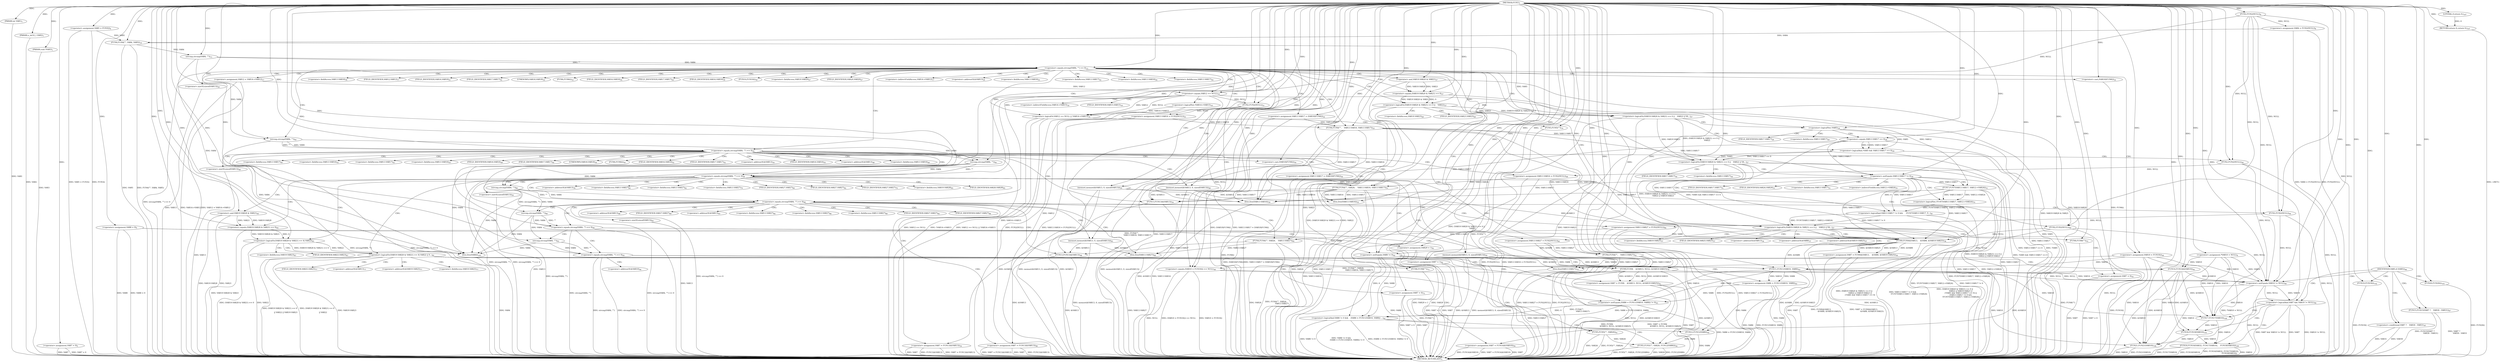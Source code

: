 digraph "FUN1" {  
"8" [label = <(METHOD,FUN1)<SUB>1</SUB>> ]
"386" [label = <(METHOD_RETURN,ANY)<SUB>1</SUB>> ]
"9" [label = <(PARAM,int VAR1)<SUB>1</SUB>> ]
"10" [label = <(PARAM,u_int32_t VAR2)<SUB>1</SUB>> ]
"11" [label = <(PARAM,void *VAR3)<SUB>1</SUB>> ]
"18" [label = <(&lt;operator&gt;.assignment,VAR7 = 0)<SUB>5</SUB>> ]
"21" [label = <(&lt;operator&gt;.assignment,VAR8 = 0)<SUB>5</SUB>> ]
"25" [label = <(&lt;operator&gt;.assignment,*VAR10 = NULL)<SUB>6</SUB>> ]
"28" [label = <(&lt;operator&gt;.assignment,VAR4 = FUN2(NULL))<SUB>8</SUB>> ]
"32" [label = <(&lt;operator&gt;.assignment,VAR5 = FUN3())<SUB>9</SUB>> ]
"35" [label = <(FUN4,FUN4(&quot;&quot;, VAR4, VAR5))<SUB>10</SUB>> ]
"380" [label = <(free,free(VAR4))<SUB>105</SUB>> ]
"382" [label = <(FUN21,FUN21(VAR10))<SUB>106</SUB>> ]
"384" [label = <(RETURN,return 0;,return 0;)<SUB>107</SUB>> ]
"40" [label = <(&lt;operator&gt;.equals,strcmp(VAR4, &quot;&quot;) == 0)<SUB>13</SUB>> ]
"358" [label = <(IDENTIFIER,VAR5,if (VAR5))<SUB>96</SUB>> ]
"385" [label = <(LITERAL,0,return 0;)<SUB>107</SUB>> ]
"30" [label = <(FUN2,FUN2(NULL))<SUB>8</SUB>> ]
"48" [label = <(&lt;operator&gt;.assignment,VAR12 = VAR14-&gt;VAR12)<SUB>17</SUB>> ]
"65" [label = <(memset,memset(&amp;VAR13, 0, sizeof(VAR13)))<SUB>20</SUB>> ]
"71" [label = <(&lt;operator&gt;.assignment,VAR13.VAR16 = FUN2(NULL))<SUB>21</SUB>> ]
"77" [label = <(&lt;operator&gt;.assignment,VAR13.VAR17 = (VAR18)FUN6())<SUB>22</SUB>> ]
"84" [label = <(FUN4,FUN4(&quot;&quot;,
		    VAR13.VAR16, VAR13.VAR17))<SUB>23</SUB>> ]
"149" [label = <(free,free(VAR13.VAR16))<SUB>39</SUB>> ]
"360" [label = <(FUN15,FUN15(VAR7 ?
		    VAR30 : VAR31))<SUB>97</SUB>> ]
"378" [label = <(FUN19,FUN19())<SUB>102</SUB>> ]
"379" [label = <(FUN20,FUN20())<SUB>103</SUB>> ]
"41" [label = <(strcmp,strcmp(VAR4, &quot;&quot;))<SUB>13</SUB>> ]
"54" [label = <(&lt;operator&gt;.logicalOr,VAR12 == NULL || !VAR14-&gt;VAR15)<SUB>18</SUB>> ]
"93" [label = <(&lt;operator&gt;.logicalOr,(VAR19.VAR20 &amp; VAR21) == 0 ||
		    VAR22 || VA...)<SUB>27</SUB>> ]
"154" [label = <(&lt;operator&gt;.equals,(VAR10 = FUN10()) == NULL)<SUB>40</SUB>> ]
"164" [label = <(&lt;operator&gt;.logicalAnd,VAR8 != 0 &amp;&amp;
		    (VAR6 = FUN11(VAR10, VAR8)) ...)<SUB>42</SUB>> ]
"366" [label = <(&lt;operator&gt;.logicalAnd,VAR7 &amp;&amp; VAR10 != NULL)<SUB>99</SUB>> ]
"63" [label = <(FUN5,FUN5(&quot;&quot;))<SUB>19</SUB>> ]
"69" [label = <(&lt;operator&gt;.sizeOf,sizeof(VAR13))<SUB>20</SUB>> ]
"75" [label = <(FUN2,FUN2(NULL))<SUB>21</SUB>> ]
"81" [label = <(&lt;operator&gt;.cast,(VAR18)FUN6())<SUB>22</SUB>> ]
"131" [label = <(&lt;operator&gt;.assignment,VAR7 = 0)<SUB>32</SUB>> ]
"134" [label = <(FUN8,FUN8(&quot;&quot;))<SUB>33</SUB>> ]
"160" [label = <(FUN5,FUN5(&quot;&quot;, VAR26))<SUB>41</SUB>> ]
"176" [label = <(FUN5,FUN5(&quot;&quot;, VAR26, FUN12(VAR6)))<SUB>44</SUB>> ]
"184" [label = <(&lt;operator&gt;.equals,strcmp(VAR4, &quot;&quot;) == 0)<SUB>45</SUB>> ]
"361" [label = <(&lt;operator&gt;.conditional,VAR7 ?
		    VAR30 : VAR31)<SUB>97</SUB>> ]
"372" [label = <(FUN16,FUN16(VAR32, FUN17(VAR10),
			    FUN18(VAR10)))<SUB>100</SUB>> ]
"55" [label = <(&lt;operator&gt;.equals,VAR12 == NULL)<SUB>18</SUB>> ]
"58" [label = <(&lt;operator&gt;.logicalNot,!VAR14-&gt;VAR15)<SUB>18</SUB>> ]
"94" [label = <(&lt;operator&gt;.logicalOr,(VAR19.VAR20 &amp; VAR21) == 0 ||
		    VAR22 || VA...)<SUB>27</SUB>> ]
"116" [label = <(&lt;operator&gt;.logicalAnd,VAR13.VAR17 != 0 &amp;&amp;
		     !FUN7(VAR13.VAR17, V...)<SUB>30</SUB>> ]
"138" [label = <(&lt;operator&gt;.assignment,VAR7 = FUN9(&amp;VAR13,
			    &amp;VAR8, &amp;VAR19.VAR25))<SUB>36</SUB>> ]
"155" [label = <(&lt;operator&gt;.assignment,VAR10 = FUN10())<SUB>40</SUB>> ]
"165" [label = <(&lt;operator&gt;.notEquals,VAR8 != 0)<SUB>42</SUB>> ]
"168" [label = <(&lt;operator&gt;.notEquals,(VAR6 = FUN11(VAR10, VAR8)) != 0)<SUB>43</SUB>> ]
"191" [label = <(memset,memset(&amp;VAR13, 0, sizeof(VAR13)))<SUB>48</SUB>> ]
"197" [label = <(&lt;operator&gt;.assignment,VAR13.VAR16 = FUN2(NULL))<SUB>49</SUB>> ]
"203" [label = <(&lt;operator&gt;.assignment,VAR13.VAR17 = (VAR18)FUN6())<SUB>50</SUB>> ]
"210" [label = <(FUN4,FUN4(&quot;&quot;, VAR26,
		    VAR13.VAR16, VAR13.VAR17))<SUB>51</SUB>> ]
"219" [label = <(&lt;operator&gt;.assignment,VAR7 = FUN13(&amp;VAR13))<SUB>54</SUB>> ]
"224" [label = <(free,free(VAR13.VAR16))<SUB>55</SUB>> ]
"368" [label = <(&lt;operator&gt;.notEquals,VAR10 != NULL)<SUB>99</SUB>> ]
"95" [label = <(&lt;operator&gt;.logicalOr,(VAR19.VAR20 &amp; VAR21) == 0 ||
		    VAR22 || VA...)<SUB>27</SUB>> ]
"108" [label = <(&lt;operator&gt;.logicalAnd,!VAR5 &amp;&amp; VAR13.VAR17 == 0)<SUB>29</SUB>> ]
"117" [label = <(&lt;operator&gt;.notEquals,VAR13.VAR17 != 0)<SUB>30</SUB>> ]
"122" [label = <(&lt;operator&gt;.logicalNot,!FUN7(VAR13.VAR17, VAR12-&gt;VAR24))<SUB>31</SUB>> ]
"169" [label = <(&lt;operator&gt;.assignment,VAR6 = FUN11(VAR10, VAR8))<SUB>43</SUB>> ]
"179" [label = <(FUN12,FUN12(VAR6))<SUB>44</SUB>> ]
"185" [label = <(strcmp,strcmp(VAR4, &quot;&quot;))<SUB>45</SUB>> ]
"374" [label = <(FUN17,FUN17(VAR10))<SUB>100</SUB>> ]
"376" [label = <(FUN18,FUN18(VAR10))<SUB>101</SUB>> ]
"96" [label = <(&lt;operator&gt;.logicalOr,(VAR19.VAR20 &amp; VAR21) == 0 ||
		    VAR22)<SUB>27</SUB>> ]
"109" [label = <(&lt;operator&gt;.logicalNot,!VAR5)<SUB>29</SUB>> ]
"111" [label = <(&lt;operator&gt;.equals,VAR13.VAR17 == 0)<SUB>29</SUB>> ]
"123" [label = <(FUN7,FUN7(VAR13.VAR17, VAR12-&gt;VAR24))<SUB>31</SUB>> ]
"140" [label = <(FUN9,FUN9(&amp;VAR13,
			    &amp;VAR8, &amp;VAR19.VAR25))<SUB>36</SUB>> ]
"171" [label = <(FUN11,FUN11(VAR10, VAR8))<SUB>43</SUB>> ]
"195" [label = <(&lt;operator&gt;.sizeOf,sizeof(VAR13))<SUB>48</SUB>> ]
"201" [label = <(FUN2,FUN2(NULL))<SUB>49</SUB>> ]
"207" [label = <(&lt;operator&gt;.cast,(VAR18)FUN6())<SUB>50</SUB>> ]
"221" [label = <(FUN13,FUN13(&amp;VAR13))<SUB>54</SUB>> ]
"231" [label = <(&lt;operator&gt;.equals,strcmp(VAR4, &quot;&quot;) == 0)<SUB>56</SUB>> ]
"97" [label = <(&lt;operator&gt;.equals,(VAR19.VAR20 &amp; VAR21) == 0)<SUB>27</SUB>> ]
"238" [label = <(memset,memset(&amp;VAR13, 0, sizeof(VAR13)))<SUB>59</SUB>> ]
"244" [label = <(&lt;operator&gt;.assignment,VAR13.VAR27 = FUN2(NULL))<SUB>60</SUB>> ]
"250" [label = <(FUN4,FUN4(&quot;&quot;,
		    VAR13.VAR27))<SUB>61</SUB>> ]
"287" [label = <(free,free(VAR13.VAR27))<SUB>79</SUB>> ]
"98" [label = <(&lt;operator&gt;.and,VAR19.VAR20 &amp; VAR21)<SUB>27</SUB>> ]
"232" [label = <(strcmp,strcmp(VAR4, &quot;&quot;))<SUB>56</SUB>> ]
"256" [label = <(&lt;operator&gt;.logicalOr,(VAR19.VAR28 &amp; VAR21) == 0

| VAR22 || V...)<SUB>65</SUB>> ]
"242" [label = <(&lt;operator&gt;.sizeOf,sizeof(VAR13))<SUB>59</SUB>> ]
"248" [label = <(FUN2,FUN2(NULL))<SUB>60</SUB>> ]
"270" [label = <(&lt;operator&gt;.assignment,VAR7 = 0)<SUB>72</SUB>> ]
"273" [label = <(FUN8,FUN8(&quot;&quot;))<SUB>73</SUB>> ]
"294" [label = <(&lt;operator&gt;.equals,strcmp(VAR4, &quot;&quot;) == 0)<SUB>80</SUB>> ]
"257" [label = <(&lt;operator&gt;.logicalOr,(VAR19.VAR28 &amp; VAR21) == 0

| VAR22)<SUB>65</SUB>> ]
"277" [label = <(&lt;operator&gt;.assignment,VAR7 = FUN9(
			    &amp;VAR13, NULL, &amp;VAR19.VAR25))<SUB>76</SUB>> ]
"301" [label = <(memset,memset(&amp;VAR13, 0, sizeof(VAR13)))<SUB>83</SUB>> ]
"307" [label = <(&lt;operator&gt;.assignment,VAR13.VAR27 = FUN2(NULL))<SUB>84</SUB>> ]
"313" [label = <(FUN4,FUN4(&quot;&quot;, VAR26,
		    VAR13.VAR27))<SUB>85</SUB>> ]
"319" [label = <(&lt;operator&gt;.assignment,VAR7 = FUN13(&amp;VAR13))<SUB>88</SUB>> ]
"324" [label = <(free,free(VAR13.VAR27))<SUB>89</SUB>> ]
"258" [label = <(&lt;operator&gt;.equals,(VAR19.VAR28 &amp; VAR21) == 0)<SUB>65</SUB>> ]
"295" [label = <(strcmp,strcmp(VAR4, &quot;&quot;))<SUB>80</SUB>> ]
"259" [label = <(&lt;operator&gt;.and,VAR19.VAR28 &amp; VAR21)<SUB>65</SUB>> ]
"279" [label = <(FUN9,FUN9(
			    &amp;VAR13, NULL, &amp;VAR19.VAR25))<SUB>76</SUB>> ]
"305" [label = <(&lt;operator&gt;.sizeOf,sizeof(VAR13))<SUB>83</SUB>> ]
"311" [label = <(FUN2,FUN2(NULL))<SUB>84</SUB>> ]
"321" [label = <(FUN13,FUN13(&amp;VAR13))<SUB>88</SUB>> ]
"331" [label = <(&lt;operator&gt;.equals,strcmp(VAR4, &quot;&quot;) == 0)<SUB>90</SUB>> ]
"337" [label = <(&lt;operator&gt;.assignment,VAR29 = 1)<SUB>91</SUB>> ]
"340" [label = <(&lt;operator&gt;.assignment,VAR7 = 1)<SUB>92</SUB>> ]
"332" [label = <(strcmp,strcmp(VAR4, &quot;&quot;))<SUB>90</SUB>> ]
"346" [label = <(&lt;operator&gt;.equals,strcmp(VAR4, &quot;&quot;) == 0)<SUB>93</SUB>> ]
"352" [label = <(&lt;operator&gt;.assignment,VAR7 = FUN14(&amp;VAR10))<SUB>94</SUB>> ]
"347" [label = <(strcmp,strcmp(VAR4, &quot;&quot;))<SUB>93</SUB>> ]
"354" [label = <(FUN14,FUN14(&amp;VAR10))<SUB>94</SUB>> ]
"50" [label = <(&lt;operator&gt;.indirectFieldAccess,VAR14-&gt;VAR12)<SUB>17</SUB>> ]
"66" [label = <(&lt;operator&gt;.addressOf,&amp;VAR13)<SUB>20</SUB>> ]
"72" [label = <(&lt;operator&gt;.fieldAccess,VAR13.VAR16)<SUB>21</SUB>> ]
"78" [label = <(&lt;operator&gt;.fieldAccess,VAR13.VAR17)<SUB>22</SUB>> ]
"86" [label = <(&lt;operator&gt;.fieldAccess,VAR13.VAR16)<SUB>24</SUB>> ]
"89" [label = <(&lt;operator&gt;.fieldAccess,VAR13.VAR17)<SUB>24</SUB>> ]
"150" [label = <(&lt;operator&gt;.fieldAccess,VAR13.VAR16)<SUB>39</SUB>> ]
"52" [label = <(FIELD_IDENTIFIER,VAR12,VAR12)<SUB>17</SUB>> ]
"74" [label = <(FIELD_IDENTIFIER,VAR16,VAR16)<SUB>21</SUB>> ]
"80" [label = <(FIELD_IDENTIFIER,VAR17,VAR17)<SUB>22</SUB>> ]
"82" [label = <(UNKNOWN,VAR18,VAR18)<SUB>22</SUB>> ]
"83" [label = <(FUN6,FUN6())<SUB>22</SUB>> ]
"88" [label = <(FIELD_IDENTIFIER,VAR16,VAR16)<SUB>24</SUB>> ]
"91" [label = <(FIELD_IDENTIFIER,VAR17,VAR17)<SUB>24</SUB>> ]
"152" [label = <(FIELD_IDENTIFIER,VAR16,VAR16)<SUB>39</SUB>> ]
"59" [label = <(&lt;operator&gt;.indirectFieldAccess,VAR14-&gt;VAR15)<SUB>18</SUB>> ]
"157" [label = <(FUN10,FUN10())<SUB>40</SUB>> ]
"61" [label = <(FIELD_IDENTIFIER,VAR15,VAR15)<SUB>18</SUB>> ]
"105" [label = <(&lt;operator&gt;.fieldAccess,VAR19.VAR23)<SUB>28</SUB>> ]
"118" [label = <(&lt;operator&gt;.fieldAccess,VAR13.VAR17)<SUB>30</SUB>> ]
"192" [label = <(&lt;operator&gt;.addressOf,&amp;VAR13)<SUB>48</SUB>> ]
"198" [label = <(&lt;operator&gt;.fieldAccess,VAR13.VAR16)<SUB>49</SUB>> ]
"204" [label = <(&lt;operator&gt;.fieldAccess,VAR13.VAR17)<SUB>50</SUB>> ]
"213" [label = <(&lt;operator&gt;.fieldAccess,VAR13.VAR16)<SUB>52</SUB>> ]
"216" [label = <(&lt;operator&gt;.fieldAccess,VAR13.VAR17)<SUB>52</SUB>> ]
"225" [label = <(&lt;operator&gt;.fieldAccess,VAR13.VAR16)<SUB>55</SUB>> ]
"107" [label = <(FIELD_IDENTIFIER,VAR23,VAR23)<SUB>28</SUB>> ]
"112" [label = <(&lt;operator&gt;.fieldAccess,VAR13.VAR17)<SUB>29</SUB>> ]
"120" [label = <(FIELD_IDENTIFIER,VAR17,VAR17)<SUB>30</SUB>> ]
"124" [label = <(&lt;operator&gt;.fieldAccess,VAR13.VAR17)<SUB>31</SUB>> ]
"127" [label = <(&lt;operator&gt;.indirectFieldAccess,VAR12-&gt;VAR24)<SUB>31</SUB>> ]
"141" [label = <(&lt;operator&gt;.addressOf,&amp;VAR13)<SUB>36</SUB>> ]
"143" [label = <(&lt;operator&gt;.addressOf,&amp;VAR8)<SUB>37</SUB>> ]
"145" [label = <(&lt;operator&gt;.addressOf,&amp;VAR19.VAR25)<SUB>37</SUB>> ]
"200" [label = <(FIELD_IDENTIFIER,VAR16,VAR16)<SUB>49</SUB>> ]
"206" [label = <(FIELD_IDENTIFIER,VAR17,VAR17)<SUB>50</SUB>> ]
"208" [label = <(UNKNOWN,VAR18,VAR18)<SUB>50</SUB>> ]
"209" [label = <(FUN6,FUN6())<SUB>50</SUB>> ]
"215" [label = <(FIELD_IDENTIFIER,VAR16,VAR16)<SUB>52</SUB>> ]
"218" [label = <(FIELD_IDENTIFIER,VAR17,VAR17)<SUB>52</SUB>> ]
"222" [label = <(&lt;operator&gt;.addressOf,&amp;VAR13)<SUB>54</SUB>> ]
"227" [label = <(FIELD_IDENTIFIER,VAR16,VAR16)<SUB>55</SUB>> ]
"114" [label = <(FIELD_IDENTIFIER,VAR17,VAR17)<SUB>29</SUB>> ]
"126" [label = <(FIELD_IDENTIFIER,VAR17,VAR17)<SUB>31</SUB>> ]
"129" [label = <(FIELD_IDENTIFIER,VAR24,VAR24)<SUB>31</SUB>> ]
"146" [label = <(&lt;operator&gt;.fieldAccess,VAR19.VAR25)<SUB>37</SUB>> ]
"99" [label = <(&lt;operator&gt;.fieldAccess,VAR19.VAR20)<SUB>27</SUB>> ]
"148" [label = <(FIELD_IDENTIFIER,VAR25,VAR25)<SUB>37</SUB>> ]
"239" [label = <(&lt;operator&gt;.addressOf,&amp;VAR13)<SUB>59</SUB>> ]
"245" [label = <(&lt;operator&gt;.fieldAccess,VAR13.VAR27)<SUB>60</SUB>> ]
"252" [label = <(&lt;operator&gt;.fieldAccess,VAR13.VAR27)<SUB>62</SUB>> ]
"288" [label = <(&lt;operator&gt;.fieldAccess,VAR13.VAR27)<SUB>79</SUB>> ]
"101" [label = <(FIELD_IDENTIFIER,VAR20,VAR20)<SUB>27</SUB>> ]
"247" [label = <(FIELD_IDENTIFIER,VAR27,VAR27)<SUB>60</SUB>> ]
"254" [label = <(FIELD_IDENTIFIER,VAR27,VAR27)<SUB>62</SUB>> ]
"266" [label = <(&lt;operator&gt;.fieldAccess,VAR19.VAR23)<SUB>67</SUB>> ]
"290" [label = <(FIELD_IDENTIFIER,VAR27,VAR27)<SUB>79</SUB>> ]
"268" [label = <(FIELD_IDENTIFIER,VAR23,VAR23)<SUB>67</SUB>> ]
"302" [label = <(&lt;operator&gt;.addressOf,&amp;VAR13)<SUB>83</SUB>> ]
"308" [label = <(&lt;operator&gt;.fieldAccess,VAR13.VAR27)<SUB>84</SUB>> ]
"316" [label = <(&lt;operator&gt;.fieldAccess,VAR13.VAR27)<SUB>86</SUB>> ]
"325" [label = <(&lt;operator&gt;.fieldAccess,VAR13.VAR27)<SUB>89</SUB>> ]
"260" [label = <(&lt;operator&gt;.fieldAccess,VAR19.VAR28)<SUB>65</SUB>> ]
"280" [label = <(&lt;operator&gt;.addressOf,&amp;VAR13)<SUB>77</SUB>> ]
"283" [label = <(&lt;operator&gt;.addressOf,&amp;VAR19.VAR25)<SUB>77</SUB>> ]
"310" [label = <(FIELD_IDENTIFIER,VAR27,VAR27)<SUB>84</SUB>> ]
"318" [label = <(FIELD_IDENTIFIER,VAR27,VAR27)<SUB>86</SUB>> ]
"322" [label = <(&lt;operator&gt;.addressOf,&amp;VAR13)<SUB>88</SUB>> ]
"327" [label = <(FIELD_IDENTIFIER,VAR27,VAR27)<SUB>89</SUB>> ]
"262" [label = <(FIELD_IDENTIFIER,VAR28,VAR28)<SUB>65</SUB>> ]
"284" [label = <(&lt;operator&gt;.fieldAccess,VAR19.VAR25)<SUB>77</SUB>> ]
"286" [label = <(FIELD_IDENTIFIER,VAR25,VAR25)<SUB>77</SUB>> ]
"355" [label = <(&lt;operator&gt;.addressOf,&amp;VAR10)<SUB>94</SUB>> ]
  "384" -> "386"  [ label = "DDG: &lt;RET&gt;"] 
  "9" -> "386"  [ label = "DDG: VAR1"] 
  "10" -> "386"  [ label = "DDG: VAR2"] 
  "11" -> "386"  [ label = "DDG: VAR3"] 
  "18" -> "386"  [ label = "DDG: VAR7"] 
  "18" -> "386"  [ label = "DDG: VAR7 = 0"] 
  "21" -> "386"  [ label = "DDG: VAR8"] 
  "21" -> "386"  [ label = "DDG: VAR8 = 0"] 
  "25" -> "386"  [ label = "DDG: *VAR10 = NULL"] 
  "30" -> "386"  [ label = "DDG: NULL"] 
  "28" -> "386"  [ label = "DDG: FUN2(NULL)"] 
  "28" -> "386"  [ label = "DDG: VAR4 = FUN2(NULL)"] 
  "32" -> "386"  [ label = "DDG: FUN3()"] 
  "32" -> "386"  [ label = "DDG: VAR5 = FUN3()"] 
  "35" -> "386"  [ label = "DDG: VAR5"] 
  "35" -> "386"  [ label = "DDG: FUN4(&quot;&quot;, VAR4, VAR5)"] 
  "40" -> "386"  [ label = "DDG: strcmp(VAR4, &quot;&quot;)"] 
  "40" -> "386"  [ label = "DDG: strcmp(VAR4, &quot;&quot;) == 0"] 
  "184" -> "386"  [ label = "DDG: strcmp(VAR4, &quot;&quot;)"] 
  "184" -> "386"  [ label = "DDG: strcmp(VAR4, &quot;&quot;) == 0"] 
  "231" -> "386"  [ label = "DDG: strcmp(VAR4, &quot;&quot;)"] 
  "231" -> "386"  [ label = "DDG: strcmp(VAR4, &quot;&quot;) == 0"] 
  "294" -> "386"  [ label = "DDG: strcmp(VAR4, &quot;&quot;)"] 
  "294" -> "386"  [ label = "DDG: strcmp(VAR4, &quot;&quot;) == 0"] 
  "331" -> "386"  [ label = "DDG: strcmp(VAR4, &quot;&quot;)"] 
  "331" -> "386"  [ label = "DDG: strcmp(VAR4, &quot;&quot;) == 0"] 
  "346" -> "386"  [ label = "DDG: strcmp(VAR4, &quot;&quot;)"] 
  "346" -> "386"  [ label = "DDG: strcmp(VAR4, &quot;&quot;) == 0"] 
  "352" -> "386"  [ label = "DDG: VAR7"] 
  "354" -> "386"  [ label = "DDG: &amp;VAR10"] 
  "352" -> "386"  [ label = "DDG: FUN14(&amp;VAR10)"] 
  "352" -> "386"  [ label = "DDG: VAR7 = FUN14(&amp;VAR10)"] 
  "337" -> "386"  [ label = "DDG: VAR29 = 1"] 
  "340" -> "386"  [ label = "DDG: VAR7"] 
  "340" -> "386"  [ label = "DDG: VAR7 = 1"] 
  "305" -> "386"  [ label = "DDG: VAR13"] 
  "301" -> "386"  [ label = "DDG: memset(&amp;VAR13, 0, sizeof(VAR13))"] 
  "311" -> "386"  [ label = "DDG: NULL"] 
  "307" -> "386"  [ label = "DDG: FUN2(NULL)"] 
  "307" -> "386"  [ label = "DDG: VAR13.VAR27 = FUN2(NULL)"] 
  "313" -> "386"  [ label = "DDG: VAR26"] 
  "313" -> "386"  [ label = "DDG: FUN4(&quot;&quot;, VAR26,
		    VAR13.VAR27)"] 
  "319" -> "386"  [ label = "DDG: VAR7"] 
  "321" -> "386"  [ label = "DDG: &amp;VAR13"] 
  "319" -> "386"  [ label = "DDG: FUN13(&amp;VAR13)"] 
  "319" -> "386"  [ label = "DDG: VAR7 = FUN13(&amp;VAR13)"] 
  "324" -> "386"  [ label = "DDG: VAR13.VAR27"] 
  "238" -> "386"  [ label = "DDG: &amp;VAR13"] 
  "242" -> "386"  [ label = "DDG: VAR13"] 
  "238" -> "386"  [ label = "DDG: memset(&amp;VAR13, 0, sizeof(VAR13))"] 
  "248" -> "386"  [ label = "DDG: NULL"] 
  "244" -> "386"  [ label = "DDG: FUN2(NULL)"] 
  "244" -> "386"  [ label = "DDG: VAR13.VAR27 = FUN2(NULL)"] 
  "250" -> "386"  [ label = "DDG: FUN4(&quot;&quot;,
		    VAR13.VAR27)"] 
  "259" -> "386"  [ label = "DDG: VAR19.VAR28"] 
  "259" -> "386"  [ label = "DDG: VAR21"] 
  "258" -> "386"  [ label = "DDG: VAR19.VAR28 &amp; VAR21"] 
  "257" -> "386"  [ label = "DDG: (VAR19.VAR28 &amp; VAR21) == 0"] 
  "257" -> "386"  [ label = "DDG: VAR22"] 
  "256" -> "386"  [ label = "DDG: (VAR19.VAR28 &amp; VAR21) == 0

		    || VAR22"] 
  "256" -> "386"  [ label = "DDG: VAR19.VAR23"] 
  "256" -> "386"  [ label = "DDG: (VAR19.VAR28 &amp; VAR21) == 0

		    || VAR22 || VAR19.VAR23"] 
  "277" -> "386"  [ label = "DDG: VAR7"] 
  "279" -> "386"  [ label = "DDG: &amp;VAR13"] 
  "279" -> "386"  [ label = "DDG: NULL"] 
  "279" -> "386"  [ label = "DDG: &amp;VAR19.VAR25"] 
  "277" -> "386"  [ label = "DDG: FUN9(
			    &amp;VAR13, NULL, &amp;VAR19.VAR25)"] 
  "277" -> "386"  [ label = "DDG: VAR7 = FUN9(
			    &amp;VAR13, NULL, &amp;VAR19.VAR25)"] 
  "270" -> "386"  [ label = "DDG: VAR7"] 
  "270" -> "386"  [ label = "DDG: VAR7 = 0"] 
  "273" -> "386"  [ label = "DDG: FUN8(&quot;&quot;)"] 
  "287" -> "386"  [ label = "DDG: VAR13.VAR27"] 
  "195" -> "386"  [ label = "DDG: VAR13"] 
  "191" -> "386"  [ label = "DDG: memset(&amp;VAR13, 0, sizeof(VAR13))"] 
  "201" -> "386"  [ label = "DDG: NULL"] 
  "197" -> "386"  [ label = "DDG: FUN2(NULL)"] 
  "197" -> "386"  [ label = "DDG: VAR13.VAR16 = FUN2(NULL)"] 
  "207" -> "386"  [ label = "DDG: FUN6()"] 
  "203" -> "386"  [ label = "DDG: (VAR18)FUN6()"] 
  "203" -> "386"  [ label = "DDG: VAR13.VAR17 = (VAR18)FUN6()"] 
  "210" -> "386"  [ label = "DDG: VAR26"] 
  "210" -> "386"  [ label = "DDG: VAR13.VAR17"] 
  "210" -> "386"  [ label = "DDG: FUN4(&quot;&quot;, VAR26,
		    VAR13.VAR16, VAR13.VAR17)"] 
  "219" -> "386"  [ label = "DDG: VAR7"] 
  "221" -> "386"  [ label = "DDG: &amp;VAR13"] 
  "219" -> "386"  [ label = "DDG: FUN13(&amp;VAR13)"] 
  "219" -> "386"  [ label = "DDG: VAR7 = FUN13(&amp;VAR13)"] 
  "224" -> "386"  [ label = "DDG: VAR13.VAR16"] 
  "48" -> "386"  [ label = "DDG: VAR14-&gt;VAR12"] 
  "48" -> "386"  [ label = "DDG: VAR12 = VAR14-&gt;VAR12"] 
  "55" -> "386"  [ label = "DDG: VAR12"] 
  "54" -> "386"  [ label = "DDG: VAR12 == NULL"] 
  "58" -> "386"  [ label = "DDG: VAR14-&gt;VAR15"] 
  "54" -> "386"  [ label = "DDG: !VAR14-&gt;VAR15"] 
  "54" -> "386"  [ label = "DDG: VAR12 == NULL || !VAR14-&gt;VAR15"] 
  "63" -> "386"  [ label = "DDG: FUN5(&quot;&quot;)"] 
  "65" -> "386"  [ label = "DDG: &amp;VAR13"] 
  "69" -> "386"  [ label = "DDG: VAR13"] 
  "65" -> "386"  [ label = "DDG: memset(&amp;VAR13, 0, sizeof(VAR13))"] 
  "71" -> "386"  [ label = "DDG: FUN2(NULL)"] 
  "71" -> "386"  [ label = "DDG: VAR13.VAR16 = FUN2(NULL)"] 
  "81" -> "386"  [ label = "DDG: FUN6()"] 
  "77" -> "386"  [ label = "DDG: (VAR18)FUN6()"] 
  "77" -> "386"  [ label = "DDG: VAR13.VAR17 = (VAR18)FUN6()"] 
  "84" -> "386"  [ label = "DDG: VAR13.VAR17"] 
  "84" -> "386"  [ label = "DDG: FUN4(&quot;&quot;,
		    VAR13.VAR16, VAR13.VAR17)"] 
  "98" -> "386"  [ label = "DDG: VAR19.VAR20"] 
  "98" -> "386"  [ label = "DDG: VAR21"] 
  "97" -> "386"  [ label = "DDG: VAR19.VAR20 &amp; VAR21"] 
  "96" -> "386"  [ label = "DDG: (VAR19.VAR20 &amp; VAR21) == 0"] 
  "96" -> "386"  [ label = "DDG: VAR22"] 
  "95" -> "386"  [ label = "DDG: (VAR19.VAR20 &amp; VAR21) == 0 ||
		    VAR22"] 
  "95" -> "386"  [ label = "DDG: VAR19.VAR23"] 
  "94" -> "386"  [ label = "DDG: (VAR19.VAR20 &amp; VAR21) == 0 ||
		    VAR22 || VAR19.VAR23"] 
  "109" -> "386"  [ label = "DDG: VAR5"] 
  "108" -> "386"  [ label = "DDG: !VAR5"] 
  "111" -> "386"  [ label = "DDG: VAR13.VAR17"] 
  "108" -> "386"  [ label = "DDG: VAR13.VAR17 == 0"] 
  "94" -> "386"  [ label = "DDG: !VAR5 &amp;&amp; VAR13.VAR17 == 0"] 
  "93" -> "386"  [ label = "DDG: (VAR19.VAR20 &amp; VAR21) == 0 ||
		    VAR22 || VAR19.VAR23 ||
		    (!VAR5 &amp;&amp; VAR13.VAR17 == 0)"] 
  "117" -> "386"  [ label = "DDG: VAR13.VAR17"] 
  "116" -> "386"  [ label = "DDG: VAR13.VAR17 != 0"] 
  "123" -> "386"  [ label = "DDG: VAR13.VAR17"] 
  "123" -> "386"  [ label = "DDG: VAR12-&gt;VAR24"] 
  "122" -> "386"  [ label = "DDG: FUN7(VAR13.VAR17, VAR12-&gt;VAR24)"] 
  "116" -> "386"  [ label = "DDG: !FUN7(VAR13.VAR17, VAR12-&gt;VAR24)"] 
  "93" -> "386"  [ label = "DDG: VAR13.VAR17 != 0 &amp;&amp;
		     !FUN7(VAR13.VAR17, VAR12-&gt;VAR24)"] 
  "93" -> "386"  [ label = "DDG: (VAR19.VAR20 &amp; VAR21) == 0 ||
		    VAR22 || VAR19.VAR23 ||
		    (!VAR5 &amp;&amp; VAR13.VAR17 == 0) ||
		    (VAR13.VAR17 != 0 &amp;&amp;
		     !FUN7(VAR13.VAR17, VAR12-&gt;VAR24))"] 
  "138" -> "386"  [ label = "DDG: VAR7"] 
  "140" -> "386"  [ label = "DDG: &amp;VAR13"] 
  "140" -> "386"  [ label = "DDG: &amp;VAR8"] 
  "140" -> "386"  [ label = "DDG: &amp;VAR19.VAR25"] 
  "138" -> "386"  [ label = "DDG: FUN9(&amp;VAR13,
			    &amp;VAR8, &amp;VAR19.VAR25)"] 
  "138" -> "386"  [ label = "DDG: VAR7 = FUN9(&amp;VAR13,
			    &amp;VAR8, &amp;VAR19.VAR25)"] 
  "131" -> "386"  [ label = "DDG: VAR7"] 
  "131" -> "386"  [ label = "DDG: VAR7 = 0"] 
  "134" -> "386"  [ label = "DDG: FUN8(&quot;&quot;)"] 
  "149" -> "386"  [ label = "DDG: VAR13.VAR16"] 
  "155" -> "386"  [ label = "DDG: FUN10()"] 
  "154" -> "386"  [ label = "DDG: VAR10 = FUN10()"] 
  "154" -> "386"  [ label = "DDG: NULL"] 
  "154" -> "386"  [ label = "DDG: (VAR10 = FUN10()) == NULL"] 
  "160" -> "386"  [ label = "DDG: VAR26"] 
  "160" -> "386"  [ label = "DDG: FUN5(&quot;&quot;, VAR26)"] 
  "165" -> "386"  [ label = "DDG: VAR8"] 
  "164" -> "386"  [ label = "DDG: VAR8 != 0"] 
  "169" -> "386"  [ label = "DDG: VAR6"] 
  "171" -> "386"  [ label = "DDG: VAR8"] 
  "169" -> "386"  [ label = "DDG: FUN11(VAR10, VAR8)"] 
  "168" -> "386"  [ label = "DDG: VAR6 = FUN11(VAR10, VAR8)"] 
  "164" -> "386"  [ label = "DDG: (VAR6 = FUN11(VAR10, VAR8)) != 0"] 
  "164" -> "386"  [ label = "DDG: VAR8 != 0 &amp;&amp;
		    (VAR6 = FUN11(VAR10, VAR8)) != 0"] 
  "176" -> "386"  [ label = "DDG: VAR26"] 
  "179" -> "386"  [ label = "DDG: VAR6"] 
  "176" -> "386"  [ label = "DDG: FUN12(VAR6)"] 
  "176" -> "386"  [ label = "DDG: FUN5(&quot;&quot;, VAR26, FUN12(VAR6))"] 
  "361" -> "386"  [ label = "DDG: VAR30"] 
  "360" -> "386"  [ label = "DDG: VAR7 ?
		    VAR30 : VAR31"] 
  "360" -> "386"  [ label = "DDG: FUN15(VAR7 ?
		    VAR30 : VAR31)"] 
  "366" -> "386"  [ label = "DDG: VAR7"] 
  "368" -> "386"  [ label = "DDG: NULL"] 
  "366" -> "386"  [ label = "DDG: VAR10 != NULL"] 
  "366" -> "386"  [ label = "DDG: VAR7 &amp;&amp; VAR10 != NULL"] 
  "372" -> "386"  [ label = "DDG: FUN17(VAR10)"] 
  "372" -> "386"  [ label = "DDG: FUN18(VAR10)"] 
  "372" -> "386"  [ label = "DDG: FUN16(VAR32, FUN17(VAR10),
			    FUN18(VAR10))"] 
  "378" -> "386"  [ label = "DDG: FUN19()"] 
  "379" -> "386"  [ label = "DDG: FUN20()"] 
  "380" -> "386"  [ label = "DDG: VAR4"] 
  "382" -> "386"  [ label = "DDG: VAR10"] 
  "382" -> "386"  [ label = "DDG: FUN21(VAR10)"] 
  "337" -> "386"  [ label = "DDG: VAR29"] 
  "361" -> "386"  [ label = "DDG: VAR31"] 
  "372" -> "386"  [ label = "DDG: VAR32"] 
  "8" -> "9"  [ label = "DDG: "] 
  "8" -> "10"  [ label = "DDG: "] 
  "8" -> "11"  [ label = "DDG: "] 
  "8" -> "18"  [ label = "DDG: "] 
  "8" -> "21"  [ label = "DDG: "] 
  "8" -> "25"  [ label = "DDG: "] 
  "30" -> "28"  [ label = "DDG: NULL"] 
  "8" -> "32"  [ label = "DDG: "] 
  "385" -> "384"  [ label = "DDG: 0"] 
  "8" -> "384"  [ label = "DDG: "] 
  "8" -> "35"  [ label = "DDG: "] 
  "28" -> "35"  [ label = "DDG: VAR4"] 
  "32" -> "35"  [ label = "DDG: VAR5"] 
  "8" -> "358"  [ label = "DDG: "] 
  "41" -> "380"  [ label = "DDG: VAR4"] 
  "185" -> "380"  [ label = "DDG: VAR4"] 
  "232" -> "380"  [ label = "DDG: VAR4"] 
  "295" -> "380"  [ label = "DDG: VAR4"] 
  "332" -> "380"  [ label = "DDG: VAR4"] 
  "347" -> "380"  [ label = "DDG: VAR4"] 
  "8" -> "380"  [ label = "DDG: "] 
  "25" -> "382"  [ label = "DDG: VAR10"] 
  "354" -> "382"  [ label = "DDG: &amp;VAR10"] 
  "155" -> "382"  [ label = "DDG: VAR10"] 
  "171" -> "382"  [ label = "DDG: VAR10"] 
  "368" -> "382"  [ label = "DDG: VAR10"] 
  "376" -> "382"  [ label = "DDG: VAR10"] 
  "8" -> "382"  [ label = "DDG: "] 
  "8" -> "385"  [ label = "DDG: "] 
  "8" -> "30"  [ label = "DDG: "] 
  "41" -> "40"  [ label = "DDG: VAR4"] 
  "41" -> "40"  [ label = "DDG: &quot;&quot;"] 
  "8" -> "40"  [ label = "DDG: "] 
  "75" -> "71"  [ label = "DDG: NULL"] 
  "8" -> "77"  [ label = "DDG: "] 
  "8" -> "378"  [ label = "DDG: "] 
  "8" -> "379"  [ label = "DDG: "] 
  "35" -> "41"  [ label = "DDG: VAR4"] 
  "8" -> "41"  [ label = "DDG: "] 
  "8" -> "65"  [ label = "DDG: "] 
  "8" -> "84"  [ label = "DDG: "] 
  "71" -> "84"  [ label = "DDG: VAR13.VAR16"] 
  "77" -> "84"  [ label = "DDG: VAR13.VAR17"] 
  "84" -> "149"  [ label = "DDG: VAR13.VAR16"] 
  "65" -> "149"  [ label = "DDG: &amp;VAR13"] 
  "84" -> "149"  [ label = "DDG: VAR13.VAR17"] 
  "111" -> "149"  [ label = "DDG: VAR13.VAR17"] 
  "117" -> "149"  [ label = "DDG: VAR13.VAR17"] 
  "123" -> "149"  [ label = "DDG: VAR13.VAR17"] 
  "8" -> "149"  [ label = "DDG: "] 
  "8" -> "360"  [ label = "DDG: "] 
  "55" -> "54"  [ label = "DDG: VAR12"] 
  "55" -> "54"  [ label = "DDG: NULL"] 
  "58" -> "54"  [ label = "DDG: VAR14-&gt;VAR15"] 
  "55" -> "75"  [ label = "DDG: NULL"] 
  "8" -> "75"  [ label = "DDG: "] 
  "8" -> "81"  [ label = "DDG: "] 
  "94" -> "93"  [ label = "DDG: (VAR19.VAR20 &amp; VAR21) == 0 ||
		    VAR22 || VAR19.VAR23"] 
  "94" -> "93"  [ label = "DDG: !VAR5 &amp;&amp; VAR13.VAR17 == 0"] 
  "116" -> "93"  [ label = "DDG: VAR13.VAR17 != 0"] 
  "116" -> "93"  [ label = "DDG: !FUN7(VAR13.VAR17, VAR12-&gt;VAR24)"] 
  "8" -> "131"  [ label = "DDG: "] 
  "155" -> "154"  [ label = "DDG: VAR10"] 
  "8" -> "154"  [ label = "DDG: "] 
  "75" -> "154"  [ label = "DDG: NULL"] 
  "165" -> "164"  [ label = "DDG: VAR8"] 
  "165" -> "164"  [ label = "DDG: 0"] 
  "168" -> "164"  [ label = "DDG: VAR6 = FUN11(VAR10, VAR8)"] 
  "168" -> "164"  [ label = "DDG: 0"] 
  "8" -> "361"  [ label = "DDG: "] 
  "8" -> "366"  [ label = "DDG: "] 
  "368" -> "366"  [ label = "DDG: VAR10"] 
  "368" -> "366"  [ label = "DDG: NULL"] 
  "48" -> "55"  [ label = "DDG: VAR12"] 
  "8" -> "55"  [ label = "DDG: "] 
  "30" -> "55"  [ label = "DDG: NULL"] 
  "8" -> "63"  [ label = "DDG: "] 
  "95" -> "94"  [ label = "DDG: (VAR19.VAR20 &amp; VAR21) == 0 ||
		    VAR22"] 
  "95" -> "94"  [ label = "DDG: VAR19.VAR23"] 
  "108" -> "94"  [ label = "DDG: !VAR5"] 
  "108" -> "94"  [ label = "DDG: VAR13.VAR17 == 0"] 
  "117" -> "116"  [ label = "DDG: VAR13.VAR17"] 
  "117" -> "116"  [ label = "DDG: 0"] 
  "122" -> "116"  [ label = "DDG: FUN7(VAR13.VAR17, VAR12-&gt;VAR24)"] 
  "8" -> "134"  [ label = "DDG: "] 
  "140" -> "138"  [ label = "DDG: &amp;VAR13"] 
  "140" -> "138"  [ label = "DDG: &amp;VAR8"] 
  "140" -> "138"  [ label = "DDG: &amp;VAR19.VAR25"] 
  "8" -> "155"  [ label = "DDG: "] 
  "8" -> "160"  [ label = "DDG: "] 
  "21" -> "165"  [ label = "DDG: VAR8"] 
  "140" -> "165"  [ label = "DDG: &amp;VAR8"] 
  "8" -> "165"  [ label = "DDG: "] 
  "169" -> "168"  [ label = "DDG: VAR6"] 
  "171" -> "168"  [ label = "DDG: VAR10"] 
  "171" -> "168"  [ label = "DDG: VAR8"] 
  "8" -> "168"  [ label = "DDG: "] 
  "8" -> "176"  [ label = "DDG: "] 
  "160" -> "176"  [ label = "DDG: VAR26"] 
  "179" -> "176"  [ label = "DDG: VAR6"] 
  "185" -> "184"  [ label = "DDG: VAR4"] 
  "185" -> "184"  [ label = "DDG: &quot;&quot;"] 
  "8" -> "184"  [ label = "DDG: "] 
  "201" -> "197"  [ label = "DDG: NULL"] 
  "8" -> "203"  [ label = "DDG: "] 
  "221" -> "219"  [ label = "DDG: &amp;VAR13"] 
  "25" -> "368"  [ label = "DDG: VAR10"] 
  "354" -> "368"  [ label = "DDG: &amp;VAR10"] 
  "155" -> "368"  [ label = "DDG: VAR10"] 
  "171" -> "368"  [ label = "DDG: VAR10"] 
  "8" -> "368"  [ label = "DDG: "] 
  "30" -> "368"  [ label = "DDG: NULL"] 
  "311" -> "368"  [ label = "DDG: NULL"] 
  "248" -> "368"  [ label = "DDG: NULL"] 
  "279" -> "368"  [ label = "DDG: NULL"] 
  "201" -> "368"  [ label = "DDG: NULL"] 
  "154" -> "368"  [ label = "DDG: NULL"] 
  "8" -> "372"  [ label = "DDG: "] 
  "374" -> "372"  [ label = "DDG: VAR10"] 
  "376" -> "372"  [ label = "DDG: VAR10"] 
  "96" -> "95"  [ label = "DDG: (VAR19.VAR20 &amp; VAR21) == 0"] 
  "96" -> "95"  [ label = "DDG: VAR22"] 
  "109" -> "108"  [ label = "DDG: VAR5"] 
  "111" -> "108"  [ label = "DDG: VAR13.VAR17"] 
  "111" -> "108"  [ label = "DDG: 0"] 
  "84" -> "117"  [ label = "DDG: VAR13.VAR17"] 
  "111" -> "117"  [ label = "DDG: VAR13.VAR17"] 
  "8" -> "117"  [ label = "DDG: "] 
  "123" -> "122"  [ label = "DDG: VAR13.VAR17"] 
  "123" -> "122"  [ label = "DDG: VAR12-&gt;VAR24"] 
  "171" -> "169"  [ label = "DDG: VAR10"] 
  "171" -> "169"  [ label = "DDG: VAR8"] 
  "169" -> "179"  [ label = "DDG: VAR6"] 
  "8" -> "179"  [ label = "DDG: "] 
  "41" -> "185"  [ label = "DDG: VAR4"] 
  "8" -> "185"  [ label = "DDG: "] 
  "8" -> "191"  [ label = "DDG: "] 
  "8" -> "210"  [ label = "DDG: "] 
  "197" -> "210"  [ label = "DDG: VAR13.VAR16"] 
  "203" -> "210"  [ label = "DDG: VAR13.VAR17"] 
  "210" -> "224"  [ label = "DDG: VAR13.VAR16"] 
  "191" -> "224"  [ label = "DDG: &amp;VAR13"] 
  "210" -> "224"  [ label = "DDG: VAR13.VAR17"] 
  "8" -> "224"  [ label = "DDG: "] 
  "25" -> "374"  [ label = "DDG: VAR10"] 
  "354" -> "374"  [ label = "DDG: &amp;VAR10"] 
  "155" -> "374"  [ label = "DDG: VAR10"] 
  "171" -> "374"  [ label = "DDG: VAR10"] 
  "368" -> "374"  [ label = "DDG: VAR10"] 
  "8" -> "374"  [ label = "DDG: "] 
  "354" -> "376"  [ label = "DDG: &amp;VAR10"] 
  "374" -> "376"  [ label = "DDG: VAR10"] 
  "8" -> "376"  [ label = "DDG: "] 
  "97" -> "96"  [ label = "DDG: VAR19.VAR20 &amp; VAR21"] 
  "97" -> "96"  [ label = "DDG: 0"] 
  "8" -> "96"  [ label = "DDG: "] 
  "35" -> "109"  [ label = "DDG: VAR5"] 
  "8" -> "109"  [ label = "DDG: "] 
  "84" -> "111"  [ label = "DDG: VAR13.VAR17"] 
  "8" -> "111"  [ label = "DDG: "] 
  "117" -> "123"  [ label = "DDG: VAR13.VAR17"] 
  "55" -> "123"  [ label = "DDG: VAR12"] 
  "65" -> "140"  [ label = "DDG: &amp;VAR13"] 
  "84" -> "140"  [ label = "DDG: VAR13.VAR16"] 
  "84" -> "140"  [ label = "DDG: VAR13.VAR17"] 
  "111" -> "140"  [ label = "DDG: VAR13.VAR17"] 
  "117" -> "140"  [ label = "DDG: VAR13.VAR17"] 
  "123" -> "140"  [ label = "DDG: VAR13.VAR17"] 
  "8" -> "140"  [ label = "DDG: "] 
  "21" -> "140"  [ label = "DDG: VAR8"] 
  "155" -> "171"  [ label = "DDG: VAR10"] 
  "8" -> "171"  [ label = "DDG: "] 
  "140" -> "171"  [ label = "DDG: &amp;VAR8"] 
  "165" -> "171"  [ label = "DDG: VAR8"] 
  "30" -> "201"  [ label = "DDG: NULL"] 
  "8" -> "201"  [ label = "DDG: "] 
  "8" -> "207"  [ label = "DDG: "] 
  "191" -> "221"  [ label = "DDG: &amp;VAR13"] 
  "210" -> "221"  [ label = "DDG: VAR13.VAR16"] 
  "210" -> "221"  [ label = "DDG: VAR13.VAR17"] 
  "8" -> "221"  [ label = "DDG: "] 
  "98" -> "97"  [ label = "DDG: VAR19.VAR20"] 
  "98" -> "97"  [ label = "DDG: VAR21"] 
  "8" -> "97"  [ label = "DDG: "] 
  "232" -> "231"  [ label = "DDG: VAR4"] 
  "232" -> "231"  [ label = "DDG: &quot;&quot;"] 
  "8" -> "231"  [ label = "DDG: "] 
  "248" -> "244"  [ label = "DDG: NULL"] 
  "8" -> "98"  [ label = "DDG: "] 
  "185" -> "232"  [ label = "DDG: VAR4"] 
  "8" -> "232"  [ label = "DDG: "] 
  "8" -> "238"  [ label = "DDG: "] 
  "8" -> "250"  [ label = "DDG: "] 
  "244" -> "250"  [ label = "DDG: VAR13.VAR27"] 
  "250" -> "287"  [ label = "DDG: VAR13.VAR27"] 
  "238" -> "287"  [ label = "DDG: &amp;VAR13"] 
  "8" -> "287"  [ label = "DDG: "] 
  "30" -> "248"  [ label = "DDG: NULL"] 
  "8" -> "248"  [ label = "DDG: "] 
  "257" -> "256"  [ label = "DDG: (VAR19.VAR28 &amp; VAR21) == 0"] 
  "257" -> "256"  [ label = "DDG: VAR22"] 
  "8" -> "270"  [ label = "DDG: "] 
  "258" -> "257"  [ label = "DDG: VAR19.VAR28 &amp; VAR21"] 
  "258" -> "257"  [ label = "DDG: 0"] 
  "8" -> "257"  [ label = "DDG: "] 
  "8" -> "273"  [ label = "DDG: "] 
  "279" -> "277"  [ label = "DDG: &amp;VAR13"] 
  "279" -> "277"  [ label = "DDG: NULL"] 
  "279" -> "277"  [ label = "DDG: &amp;VAR19.VAR25"] 
  "295" -> "294"  [ label = "DDG: VAR4"] 
  "295" -> "294"  [ label = "DDG: &quot;&quot;"] 
  "8" -> "294"  [ label = "DDG: "] 
  "311" -> "307"  [ label = "DDG: NULL"] 
  "321" -> "319"  [ label = "DDG: &amp;VAR13"] 
  "259" -> "258"  [ label = "DDG: VAR19.VAR28"] 
  "259" -> "258"  [ label = "DDG: VAR21"] 
  "8" -> "258"  [ label = "DDG: "] 
  "232" -> "295"  [ label = "DDG: VAR4"] 
  "8" -> "295"  [ label = "DDG: "] 
  "8" -> "301"  [ label = "DDG: "] 
  "8" -> "313"  [ label = "DDG: "] 
  "307" -> "313"  [ label = "DDG: VAR13.VAR27"] 
  "313" -> "324"  [ label = "DDG: VAR13.VAR27"] 
  "301" -> "324"  [ label = "DDG: &amp;VAR13"] 
  "8" -> "324"  [ label = "DDG: "] 
  "8" -> "259"  [ label = "DDG: "] 
  "238" -> "279"  [ label = "DDG: &amp;VAR13"] 
  "250" -> "279"  [ label = "DDG: VAR13.VAR27"] 
  "8" -> "279"  [ label = "DDG: "] 
  "248" -> "279"  [ label = "DDG: NULL"] 
  "30" -> "311"  [ label = "DDG: NULL"] 
  "8" -> "311"  [ label = "DDG: "] 
  "301" -> "321"  [ label = "DDG: &amp;VAR13"] 
  "313" -> "321"  [ label = "DDG: VAR13.VAR27"] 
  "8" -> "321"  [ label = "DDG: "] 
  "332" -> "331"  [ label = "DDG: VAR4"] 
  "332" -> "331"  [ label = "DDG: &quot;&quot;"] 
  "8" -> "331"  [ label = "DDG: "] 
  "8" -> "337"  [ label = "DDG: "] 
  "8" -> "340"  [ label = "DDG: "] 
  "295" -> "332"  [ label = "DDG: VAR4"] 
  "8" -> "332"  [ label = "DDG: "] 
  "347" -> "346"  [ label = "DDG: VAR4"] 
  "347" -> "346"  [ label = "DDG: &quot;&quot;"] 
  "8" -> "346"  [ label = "DDG: "] 
  "354" -> "352"  [ label = "DDG: &amp;VAR10"] 
  "332" -> "347"  [ label = "DDG: VAR4"] 
  "8" -> "347"  [ label = "DDG: "] 
  "25" -> "354"  [ label = "DDG: VAR10"] 
  "8" -> "354"  [ label = "DDG: "] 
  "40" -> "154"  [ label = "CDG: "] 
  "40" -> "52"  [ label = "CDG: "] 
  "40" -> "84"  [ label = "CDG: "] 
  "40" -> "150"  [ label = "CDG: "] 
  "40" -> "74"  [ label = "CDG: "] 
  "40" -> "95"  [ label = "CDG: "] 
  "40" -> "50"  [ label = "CDG: "] 
  "40" -> "93"  [ label = "CDG: "] 
  "40" -> "184"  [ label = "CDG: "] 
  "40" -> "54"  [ label = "CDG: "] 
  "40" -> "80"  [ label = "CDG: "] 
  "40" -> "152"  [ label = "CDG: "] 
  "40" -> "88"  [ label = "CDG: "] 
  "40" -> "86"  [ label = "CDG: "] 
  "40" -> "48"  [ label = "CDG: "] 
  "40" -> "66"  [ label = "CDG: "] 
  "40" -> "72"  [ label = "CDG: "] 
  "40" -> "65"  [ label = "CDG: "] 
  "40" -> "71"  [ label = "CDG: "] 
  "40" -> "55"  [ label = "CDG: "] 
  "40" -> "94"  [ label = "CDG: "] 
  "40" -> "96"  [ label = "CDG: "] 
  "40" -> "77"  [ label = "CDG: "] 
  "40" -> "98"  [ label = "CDG: "] 
  "40" -> "75"  [ label = "CDG: "] 
  "40" -> "81"  [ label = "CDG: "] 
  "40" -> "149"  [ label = "CDG: "] 
  "40" -> "69"  [ label = "CDG: "] 
  "40" -> "185"  [ label = "CDG: "] 
  "40" -> "97"  [ label = "CDG: "] 
  "40" -> "91"  [ label = "CDG: "] 
  "40" -> "101"  [ label = "CDG: "] 
  "40" -> "164"  [ label = "CDG: "] 
  "40" -> "155"  [ label = "CDG: "] 
  "40" -> "89"  [ label = "CDG: "] 
  "40" -> "99"  [ label = "CDG: "] 
  "40" -> "157"  [ label = "CDG: "] 
  "40" -> "82"  [ label = "CDG: "] 
  "40" -> "83"  [ label = "CDG: "] 
  "40" -> "165"  [ label = "CDG: "] 
  "40" -> "78"  [ label = "CDG: "] 
  "358" -> "378"  [ label = "CDG: "] 
  "358" -> "360"  [ label = "CDG: "] 
  "358" -> "366"  [ label = "CDG: "] 
  "358" -> "379"  [ label = "CDG: "] 
  "358" -> "361"  [ label = "CDG: "] 
  "358" -> "368"  [ label = "CDG: "] 
  "54" -> "63"  [ label = "CDG: "] 
  "93" -> "146"  [ label = "CDG: "] 
  "93" -> "134"  [ label = "CDG: "] 
  "93" -> "138"  [ label = "CDG: "] 
  "93" -> "148"  [ label = "CDG: "] 
  "93" -> "141"  [ label = "CDG: "] 
  "93" -> "140"  [ label = "CDG: "] 
  "93" -> "145"  [ label = "CDG: "] 
  "93" -> "131"  [ label = "CDG: "] 
  "93" -> "143"  [ label = "CDG: "] 
  "154" -> "160"  [ label = "CDG: "] 
  "164" -> "176"  [ label = "CDG: "] 
  "164" -> "179"  [ label = "CDG: "] 
  "366" -> "376"  [ label = "CDG: "] 
  "366" -> "374"  [ label = "CDG: "] 
  "366" -> "372"  [ label = "CDG: "] 
  "55" -> "59"  [ label = "CDG: "] 
  "55" -> "61"  [ label = "CDG: "] 
  "55" -> "58"  [ label = "CDG: "] 
  "94" -> "120"  [ label = "CDG: "] 
  "94" -> "118"  [ label = "CDG: "] 
  "94" -> "116"  [ label = "CDG: "] 
  "94" -> "117"  [ label = "CDG: "] 
  "165" -> "168"  [ label = "CDG: "] 
  "165" -> "169"  [ label = "CDG: "] 
  "165" -> "171"  [ label = "CDG: "] 
  "184" -> "192"  [ label = "CDG: "] 
  "184" -> "215"  [ label = "CDG: "] 
  "184" -> "209"  [ label = "CDG: "] 
  "184" -> "213"  [ label = "CDG: "] 
  "184" -> "204"  [ label = "CDG: "] 
  "184" -> "206"  [ label = "CDG: "] 
  "184" -> "208"  [ label = "CDG: "] 
  "184" -> "195"  [ label = "CDG: "] 
  "184" -> "224"  [ label = "CDG: "] 
  "184" -> "201"  [ label = "CDG: "] 
  "184" -> "200"  [ label = "CDG: "] 
  "184" -> "216"  [ label = "CDG: "] 
  "184" -> "227"  [ label = "CDG: "] 
  "184" -> "222"  [ label = "CDG: "] 
  "184" -> "225"  [ label = "CDG: "] 
  "184" -> "232"  [ label = "CDG: "] 
  "184" -> "197"  [ label = "CDG: "] 
  "184" -> "198"  [ label = "CDG: "] 
  "184" -> "191"  [ label = "CDG: "] 
  "184" -> "231"  [ label = "CDG: "] 
  "184" -> "207"  [ label = "CDG: "] 
  "184" -> "221"  [ label = "CDG: "] 
  "184" -> "210"  [ label = "CDG: "] 
  "184" -> "203"  [ label = "CDG: "] 
  "184" -> "218"  [ label = "CDG: "] 
  "184" -> "219"  [ label = "CDG: "] 
  "95" -> "108"  [ label = "CDG: "] 
  "95" -> "109"  [ label = "CDG: "] 
  "117" -> "129"  [ label = "CDG: "] 
  "117" -> "127"  [ label = "CDG: "] 
  "117" -> "122"  [ label = "CDG: "] 
  "117" -> "123"  [ label = "CDG: "] 
  "117" -> "126"  [ label = "CDG: "] 
  "117" -> "124"  [ label = "CDG: "] 
  "96" -> "107"  [ label = "CDG: "] 
  "96" -> "105"  [ label = "CDG: "] 
  "109" -> "114"  [ label = "CDG: "] 
  "109" -> "112"  [ label = "CDG: "] 
  "109" -> "111"  [ label = "CDG: "] 
  "231" -> "290"  [ label = "CDG: "] 
  "231" -> "256"  [ label = "CDG: "] 
  "231" -> "262"  [ label = "CDG: "] 
  "231" -> "247"  [ label = "CDG: "] 
  "231" -> "242"  [ label = "CDG: "] 
  "231" -> "238"  [ label = "CDG: "] 
  "231" -> "288"  [ label = "CDG: "] 
  "231" -> "258"  [ label = "CDG: "] 
  "231" -> "260"  [ label = "CDG: "] 
  "231" -> "254"  [ label = "CDG: "] 
  "231" -> "257"  [ label = "CDG: "] 
  "231" -> "244"  [ label = "CDG: "] 
  "231" -> "245"  [ label = "CDG: "] 
  "231" -> "259"  [ label = "CDG: "] 
  "231" -> "239"  [ label = "CDG: "] 
  "231" -> "295"  [ label = "CDG: "] 
  "231" -> "252"  [ label = "CDG: "] 
  "231" -> "287"  [ label = "CDG: "] 
  "231" -> "294"  [ label = "CDG: "] 
  "231" -> "248"  [ label = "CDG: "] 
  "231" -> "250"  [ label = "CDG: "] 
  "256" -> "283"  [ label = "CDG: "] 
  "256" -> "273"  [ label = "CDG: "] 
  "256" -> "279"  [ label = "CDG: "] 
  "256" -> "284"  [ label = "CDG: "] 
  "256" -> "280"  [ label = "CDG: "] 
  "256" -> "286"  [ label = "CDG: "] 
  "256" -> "277"  [ label = "CDG: "] 
  "256" -> "270"  [ label = "CDG: "] 
  "257" -> "268"  [ label = "CDG: "] 
  "257" -> "266"  [ label = "CDG: "] 
  "294" -> "308"  [ label = "CDG: "] 
  "294" -> "322"  [ label = "CDG: "] 
  "294" -> "302"  [ label = "CDG: "] 
  "294" -> "324"  [ label = "CDG: "] 
  "294" -> "311"  [ label = "CDG: "] 
  "294" -> "310"  [ label = "CDG: "] 
  "294" -> "305"  [ label = "CDG: "] 
  "294" -> "316"  [ label = "CDG: "] 
  "294" -> "321"  [ label = "CDG: "] 
  "294" -> "319"  [ label = "CDG: "] 
  "294" -> "307"  [ label = "CDG: "] 
  "294" -> "301"  [ label = "CDG: "] 
  "294" -> "332"  [ label = "CDG: "] 
  "294" -> "325"  [ label = "CDG: "] 
  "294" -> "318"  [ label = "CDG: "] 
  "294" -> "327"  [ label = "CDG: "] 
  "294" -> "331"  [ label = "CDG: "] 
  "294" -> "313"  [ label = "CDG: "] 
  "331" -> "340"  [ label = "CDG: "] 
  "331" -> "346"  [ label = "CDG: "] 
  "331" -> "347"  [ label = "CDG: "] 
  "331" -> "337"  [ label = "CDG: "] 
  "346" -> "355"  [ label = "CDG: "] 
  "346" -> "352"  [ label = "CDG: "] 
  "346" -> "354"  [ label = "CDG: "] 
}
